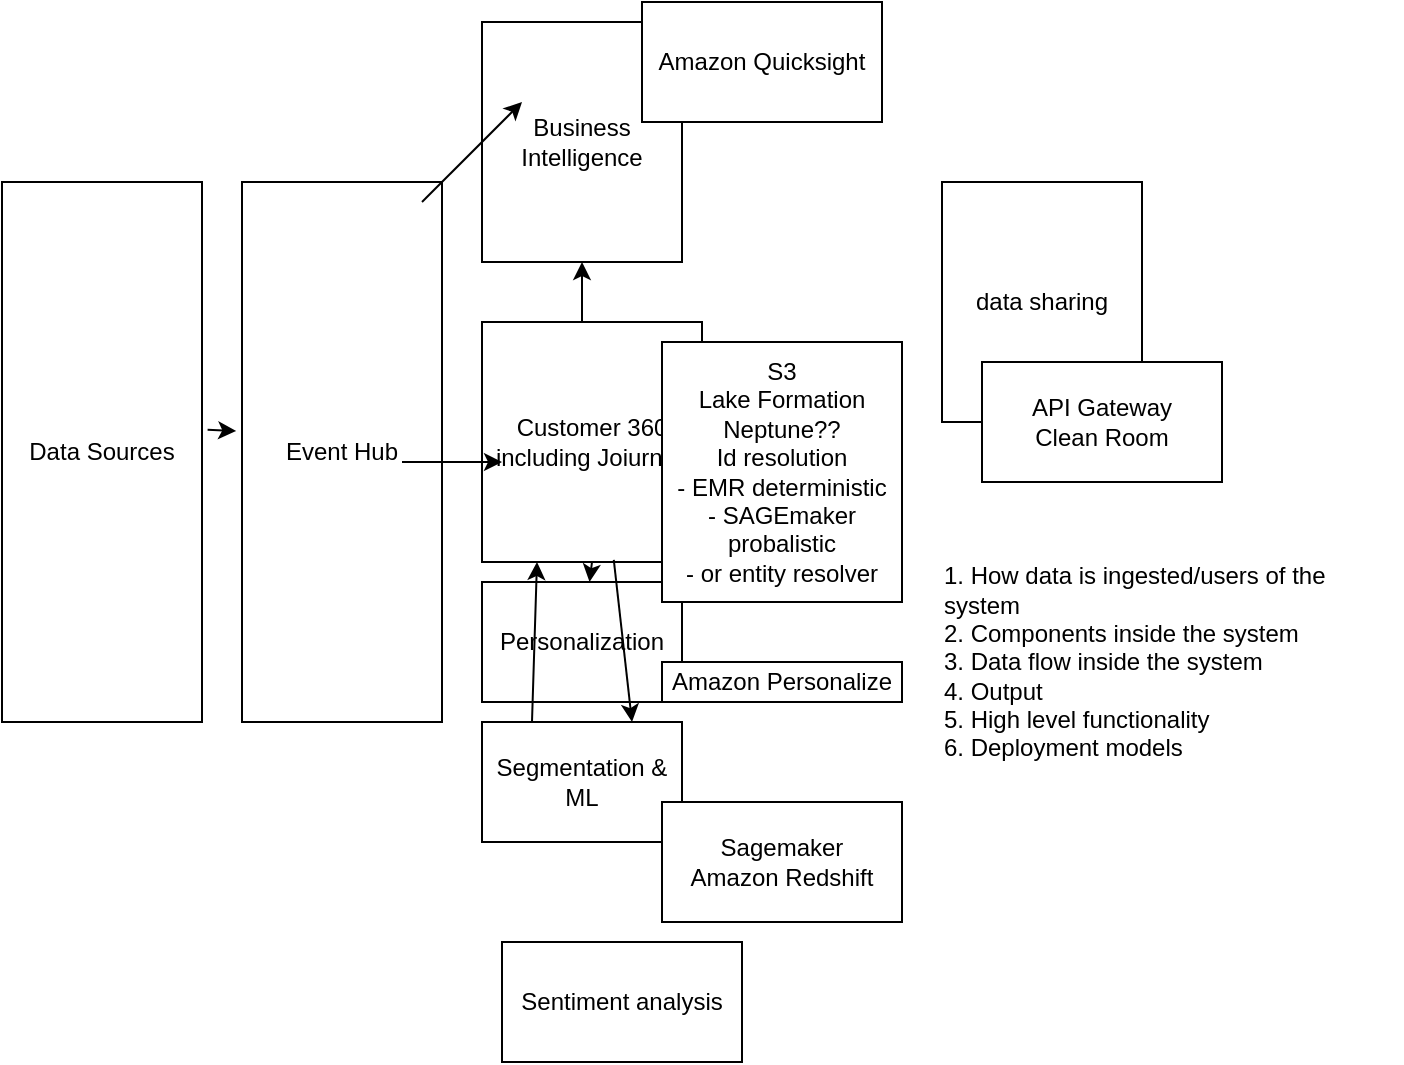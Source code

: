 <mxfile version="22.1.2" type="device">
  <diagram name="Page-1" id="-2RSWB7tETgU4Bn30kH4">
    <mxGraphModel dx="690" dy="445" grid="1" gridSize="10" guides="1" tooltips="1" connect="1" arrows="1" fold="1" page="1" pageScale="1" pageWidth="1800" pageHeight="1200" math="0" shadow="0">
      <root>
        <mxCell id="0" />
        <mxCell id="1" parent="0" />
        <mxCell id="deFUMr1GFnWDVAyjnnOe-1" value="Event Hub" style="rounded=0;whiteSpace=wrap;html=1;" parent="1" vertex="1">
          <mxGeometry x="230" y="90" width="100" height="270" as="geometry" />
        </mxCell>
        <mxCell id="deFUMr1GFnWDVAyjnnOe-2" value="Data Sources" style="rounded=0;whiteSpace=wrap;html=1;" parent="1" vertex="1">
          <mxGeometry x="110" y="90" width="100" height="270" as="geometry" />
        </mxCell>
        <mxCell id="deFUMr1GFnWDVAyjnnOe-3" value="Customer 360 including Joiurney" style="rounded=0;whiteSpace=wrap;html=1;" parent="1" vertex="1">
          <mxGeometry x="350" y="160" width="110" height="120" as="geometry" />
        </mxCell>
        <mxCell id="deFUMr1GFnWDVAyjnnOe-4" value="Business Intelligence" style="rounded=0;whiteSpace=wrap;html=1;" parent="1" vertex="1">
          <mxGeometry x="350" y="10" width="100" height="120" as="geometry" />
        </mxCell>
        <mxCell id="deFUMr1GFnWDVAyjnnOe-6" value="Personalization" style="rounded=0;whiteSpace=wrap;html=1;" parent="1" vertex="1">
          <mxGeometry x="350" y="290" width="100" height="60" as="geometry" />
        </mxCell>
        <mxCell id="deFUMr1GFnWDVAyjnnOe-7" value="Segmentation &amp;amp; ML" style="rounded=0;whiteSpace=wrap;html=1;" parent="1" vertex="1">
          <mxGeometry x="350" y="360" width="100" height="60" as="geometry" />
        </mxCell>
        <mxCell id="deFUMr1GFnWDVAyjnnOe-8" value="data sharing" style="rounded=0;whiteSpace=wrap;html=1;" parent="1" vertex="1">
          <mxGeometry x="580" y="90" width="100" height="120" as="geometry" />
        </mxCell>
        <mxCell id="deFUMr1GFnWDVAyjnnOe-10" value="" style="endArrow=classic;html=1;rounded=0;exitX=1.028;exitY=0.459;exitDx=0;exitDy=0;exitPerimeter=0;entryX=-0.029;entryY=0.461;entryDx=0;entryDy=0;entryPerimeter=0;" parent="1" source="deFUMr1GFnWDVAyjnnOe-2" target="deFUMr1GFnWDVAyjnnOe-1" edge="1">
          <mxGeometry width="50" height="50" relative="1" as="geometry">
            <mxPoint x="290" y="430" as="sourcePoint" />
            <mxPoint x="340" y="380" as="targetPoint" />
          </mxGeometry>
        </mxCell>
        <mxCell id="deFUMr1GFnWDVAyjnnOe-12" value="Amazon Quicksight" style="rounded=0;whiteSpace=wrap;html=1;" parent="1" vertex="1">
          <mxGeometry x="430" width="120" height="60" as="geometry" />
        </mxCell>
        <mxCell id="deFUMr1GFnWDVAyjnnOe-13" value="S3&lt;br&gt;Lake Formation&lt;br&gt;Neptune??&lt;br&gt;Id resolution&lt;br&gt;- EMR deterministic&lt;br&gt;- SAGEmaker probalistic&lt;br&gt;- or entity resolver" style="rounded=0;whiteSpace=wrap;html=1;" parent="1" vertex="1">
          <mxGeometry x="440" y="170" width="120" height="130" as="geometry" />
        </mxCell>
        <mxCell id="deFUMr1GFnWDVAyjnnOe-14" value="API Gateway&lt;br&gt;Clean Room" style="rounded=0;whiteSpace=wrap;html=1;" parent="1" vertex="1">
          <mxGeometry x="600" y="180" width="120" height="60" as="geometry" />
        </mxCell>
        <mxCell id="deFUMr1GFnWDVAyjnnOe-15" value="Amazon Personalize" style="rounded=0;whiteSpace=wrap;html=1;" parent="1" vertex="1">
          <mxGeometry x="440" y="330" width="120" height="20" as="geometry" />
        </mxCell>
        <mxCell id="deFUMr1GFnWDVAyjnnOe-16" value="Sentiment analysis" style="rounded=0;whiteSpace=wrap;html=1;" parent="1" vertex="1">
          <mxGeometry x="360" y="470" width="120" height="60" as="geometry" />
        </mxCell>
        <mxCell id="deFUMr1GFnWDVAyjnnOe-17" value="&lt;div style=&quot;text-align: left;&quot;&gt;&lt;span style=&quot;background-color: initial;&quot;&gt;1.&amp;nbsp;&lt;/span&gt;&lt;span style=&quot;background-color: initial;&quot;&gt;How data is ingested/users of the system&lt;/span&gt;&lt;/div&gt;&lt;div style=&quot;text-align: left;&quot;&gt;&lt;span style=&quot;background-color: initial;&quot;&gt;2. Components inside the system&lt;/span&gt;&lt;/div&gt;&lt;div style=&quot;text-align: left;&quot;&gt;3.&amp;nbsp;Data flow inside the system&lt;span style=&quot;background-color: initial;&quot;&gt;&lt;br&gt;4. Output&lt;br&gt;5. High level functionality&lt;br&gt;6. Deployment models&lt;/span&gt;&lt;/div&gt;" style="text;html=1;strokeColor=none;fillColor=none;align=center;verticalAlign=middle;whiteSpace=wrap;rounded=0;" parent="1" vertex="1">
          <mxGeometry x="580" y="280" width="230" height="100" as="geometry" />
        </mxCell>
        <mxCell id="VCzcCiZq-xhA495FX2Vx-1" value="" style="endArrow=classic;html=1;rounded=0;" edge="1" parent="1">
          <mxGeometry relative="1" as="geometry">
            <mxPoint x="310" y="230" as="sourcePoint" />
            <mxPoint x="360" y="230" as="targetPoint" />
          </mxGeometry>
        </mxCell>
        <mxCell id="VCzcCiZq-xhA495FX2Vx-3" value="" style="endArrow=classic;html=1;rounded=0;" edge="1" parent="1">
          <mxGeometry width="50" height="50" relative="1" as="geometry">
            <mxPoint x="320" y="100" as="sourcePoint" />
            <mxPoint x="370" y="50" as="targetPoint" />
          </mxGeometry>
        </mxCell>
        <mxCell id="VCzcCiZq-xhA495FX2Vx-4" value="" style="endArrow=classic;html=1;rounded=0;" edge="1" parent="1" target="deFUMr1GFnWDVAyjnnOe-4">
          <mxGeometry width="50" height="50" relative="1" as="geometry">
            <mxPoint x="400" y="160" as="sourcePoint" />
            <mxPoint x="450" y="110" as="targetPoint" />
          </mxGeometry>
        </mxCell>
        <mxCell id="VCzcCiZq-xhA495FX2Vx-5" value="" style="endArrow=classic;html=1;rounded=0;exitX=0.5;exitY=1;exitDx=0;exitDy=0;" edge="1" parent="1" source="deFUMr1GFnWDVAyjnnOe-3" target="deFUMr1GFnWDVAyjnnOe-6">
          <mxGeometry width="50" height="50" relative="1" as="geometry">
            <mxPoint x="560" y="320" as="sourcePoint" />
            <mxPoint x="610" y="270" as="targetPoint" />
          </mxGeometry>
        </mxCell>
        <mxCell id="VCzcCiZq-xhA495FX2Vx-6" value="" style="endArrow=classic;html=1;rounded=0;exitX=0.599;exitY=0.991;exitDx=0;exitDy=0;exitPerimeter=0;entryX=0.75;entryY=0;entryDx=0;entryDy=0;" edge="1" parent="1" source="deFUMr1GFnWDVAyjnnOe-3" target="deFUMr1GFnWDVAyjnnOe-7">
          <mxGeometry width="50" height="50" relative="1" as="geometry">
            <mxPoint x="560" y="420" as="sourcePoint" />
            <mxPoint x="610" y="370" as="targetPoint" />
          </mxGeometry>
        </mxCell>
        <mxCell id="VCzcCiZq-xhA495FX2Vx-7" value="" style="endArrow=classic;html=1;rounded=0;exitX=0.25;exitY=0;exitDx=0;exitDy=0;entryX=0.25;entryY=1;entryDx=0;entryDy=0;" edge="1" parent="1" source="deFUMr1GFnWDVAyjnnOe-7" target="deFUMr1GFnWDVAyjnnOe-3">
          <mxGeometry width="50" height="50" relative="1" as="geometry">
            <mxPoint x="290" y="440" as="sourcePoint" />
            <mxPoint x="340" y="390" as="targetPoint" />
          </mxGeometry>
        </mxCell>
        <mxCell id="VCzcCiZq-xhA495FX2Vx-9" value="Sagemaker&lt;br&gt;Amazon Redshift" style="rounded=0;whiteSpace=wrap;html=1;" vertex="1" parent="1">
          <mxGeometry x="440" y="400" width="120" height="60" as="geometry" />
        </mxCell>
      </root>
    </mxGraphModel>
  </diagram>
</mxfile>

